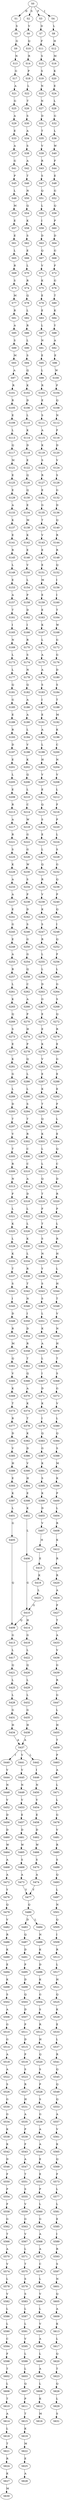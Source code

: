 strict digraph  {
	S0 -> S1 [ label = D ];
	S0 -> S2 [ label = S ];
	S0 -> S3 [ label = F ];
	S0 -> S4 [ label = I ];
	S1 -> S5 [ label = S ];
	S2 -> S6 [ label = V ];
	S3 -> S7 [ label = D ];
	S4 -> S8 [ label = L ];
	S5 -> S9 [ label = G ];
	S6 -> S10 [ label = Q ];
	S7 -> S11 [ label = F ];
	S8 -> S12 [ label = H ];
	S9 -> S13 [ label = N ];
	S10 -> S14 [ label = R ];
	S11 -> S15 [ label = S ];
	S12 -> S16 [ label = M ];
	S13 -> S17 [ label = G ];
	S14 -> S18 [ label = P ];
	S15 -> S19 [ label = S ];
	S16 -> S20 [ label = K ];
	S17 -> S21 [ label = A ];
	S18 -> S22 [ label = L ];
	S19 -> S23 [ label = N ];
	S20 -> S24 [ label = E ];
	S21 -> S25 [ label = G ];
	S22 -> S26 [ label = T ];
	S23 -> S27 [ label = N ];
	S24 -> S28 [ label = L ];
	S25 -> S29 [ label = A ];
	S26 -> S30 [ label = S ];
	S27 -> S31 [ label = D ];
	S28 -> S32 [ label = G ];
	S29 -> S33 [ label = E ];
	S30 -> S34 [ label = A ];
	S31 -> S35 [ label = T ];
	S32 -> S36 [ label = L ];
	S33 -> S37 [ label = A ];
	S34 -> S38 [ label = S ];
	S35 -> S39 [ label = V ];
	S36 -> S40 [ label = W ];
	S37 -> S41 [ label = G ];
	S38 -> S42 [ label = A ];
	S39 -> S43 [ label = R ];
	S40 -> S44 [ label = F ];
	S41 -> S45 [ label = P ];
	S42 -> S46 [ label = T ];
	S43 -> S47 [ label = S ];
	S44 -> S48 [ label = E ];
	S45 -> S49 [ label = L ];
	S46 -> S50 [ label = N ];
	S47 -> S51 [ label = Q ];
	S48 -> S52 [ label = G ];
	S49 -> S53 [ label = M ];
	S50 -> S54 [ label = Q ];
	S51 -> S55 [ label = L ];
	S52 -> S56 [ label = Q ];
	S53 -> S57 [ label = E ];
	S54 -> S58 [ label = K ];
	S55 -> S59 [ label = I ];
	S56 -> S60 [ label = P ];
	S57 -> S61 [ label = E ];
	S58 -> S62 [ label = S ];
	S59 -> S63 [ label = D ];
	S60 -> S64 [ label = D ];
	S61 -> S65 [ label = L ];
	S62 -> S66 [ label = E ];
	S63 -> S67 [ label = Q ];
	S64 -> S68 [ label = G ];
	S65 -> S69 [ label = R ];
	S66 -> S70 [ label = L ];
	S67 -> S71 [ label = V ];
	S68 -> S72 [ label = F ];
	S69 -> S73 [ label = S ];
	S70 -> S74 [ label = R ];
	S71 -> S75 [ label = K ];
	S72 -> S76 [ label = G ];
	S73 -> S77 [ label = M ];
	S74 -> S78 [ label = Q ];
	S75 -> S79 [ label = E ];
	S76 -> S80 [ label = T ];
	S77 -> S81 [ label = R ];
	S78 -> S82 [ label = L ];
	S79 -> S83 [ label = E ];
	S80 -> S84 [ label = K ];
	S81 -> S85 [ label = A ];
	S82 -> S86 [ label = R ];
	S83 -> S87 [ label = L ];
	S84 -> S88 [ label = Y ];
	S85 -> S89 [ label = S ];
	S86 -> S90 [ label = L ];
	S87 -> S91 [ label = N ];
	S88 -> S92 [ label = A ];
	S89 -> S93 [ label = M ];
	S90 -> S94 [ label = S ];
	S91 -> S95 [ label = E ];
	S92 -> S96 [ label = E ];
	S93 -> S97 [ label = A ];
	S94 -> S98 [ label = Q ];
	S95 -> S99 [ label = L ];
	S96 -> S100 [ label = W ];
	S97 -> S101 [ label = R ];
	S98 -> S102 [ label = K ];
	S99 -> S103 [ label = R ];
	S100 -> S104 [ label = P ];
	S101 -> S105 [ label = R ];
	S102 -> S106 [ label = D ];
	S103 -> S107 [ label = E ];
	S104 -> S108 [ label = Q ];
	S105 -> S109 [ label = E ];
	S106 -> S110 [ label = L ];
	S107 -> S111 [ label = S ];
	S108 -> S112 [ label = N ];
	S109 -> S113 [ label = L ];
	S110 -> S114 [ label = K ];
	S111 -> S115 [ label = A ];
	S112 -> S116 [ label = F ];
	S113 -> S117 [ label = Q ];
	S114 -> S118 [ label = D ];
	S115 -> S119 [ label = K ];
	S116 -> S120 [ label = D ];
	S117 -> S121 [ label = M ];
	S118 -> S122 [ label = E ];
	S119 -> S123 [ label = S ];
	S120 -> S124 [ label = V ];
	S121 -> S125 [ label = E ];
	S122 -> S126 [ label = Q ];
	S123 -> S127 [ label = R ];
	S124 -> S128 [ label = S ];
	S125 -> S129 [ label = E ];
	S126 -> S130 [ label = Q ];
	S127 -> S131 [ label = E ];
	S128 -> S132 [ label = G ];
	S129 -> S133 [ label = A ];
	S130 -> S134 [ label = E ];
	S131 -> S135 [ label = G ];
	S132 -> S136 [ label = D ];
	S133 -> S137 [ label = K ];
	S134 -> S138 [ label = M ];
	S135 -> S139 [ label = T ];
	S136 -> S140 [ label = Q ];
	S137 -> S141 [ label = E ];
	S138 -> S142 [ label = K ];
	S139 -> S143 [ label = V ];
	S140 -> S144 [ label = R ];
	S141 -> S145 [ label = R ];
	S142 -> S146 [ label = E ];
	S143 -> S147 [ label = E ];
	S144 -> S148 [ label = R ];
	S145 -> S149 [ label = L ];
	S146 -> S150 [ label = V ];
	S147 -> S151 [ label = E ];
	S148 -> S152 [ label = Q ];
	S149 -> S153 [ label = E ];
	S150 -> S154 [ label = L ];
	S151 -> S155 [ label = M ];
	S152 -> S156 [ label = I ];
	S153 -> S157 [ label = A ];
	S154 -> S158 [ label = P ];
	S155 -> S159 [ label = E ];
	S156 -> S160 [ label = I ];
	S157 -> S161 [ label = T ];
	S158 -> S162 [ label = D ];
	S159 -> S163 [ label = E ];
	S160 -> S164 [ label = T ];
	S161 -> S165 [ label = I ];
	S162 -> S166 [ label = I ];
	S163 -> S167 [ label = K ];
	S164 -> S168 [ label = W ];
	S165 -> S169 [ label = N ];
	S166 -> S170 [ label = R ];
	S167 -> S171 [ label = L ];
	S168 -> S172 [ label = G ];
	S169 -> S173 [ label = L ];
	S170 -> S174 [ label = S ];
	S171 -> S175 [ label = A ];
	S172 -> S176 [ label = G ];
	S173 -> S177 [ label = L ];
	S174 -> S178 [ label = N ];
	S175 -> S179 [ label = A ];
	S176 -> S180 [ label = D ];
	S177 -> S181 [ label = Q ];
	S178 -> S182 [ label = Q ];
	S179 -> S183 [ label = S ];
	S180 -> S184 [ label = S ];
	S181 -> S185 [ label = G ];
	S182 -> S186 [ label = A ];
	S183 -> S187 [ label = I ];
	S184 -> S188 [ label = T ];
	S185 -> S189 [ label = E ];
	S186 -> S190 [ label = A ];
	S187 -> S191 [ label = E ];
	S188 -> S192 [ label = M ];
	S189 -> S193 [ label = R ];
	S190 -> S194 [ label = L ];
	S191 -> S195 [ label = A ];
	S192 -> S196 [ label = K ];
	S193 -> S197 [ label = D ];
	S194 -> S198 [ label = V ];
	S195 -> S199 [ label = L ];
	S196 -> S200 [ label = C ];
	S197 -> S201 [ label = E ];
	S198 -> S202 [ label = K ];
	S199 -> S203 [ label = H ];
	S200 -> S204 [ label = N ];
	S201 -> S205 [ label = L ];
	S202 -> S206 [ label = Q ];
	S203 -> S207 [ label = V ];
	S204 -> S208 [ label = V ];
	S205 -> S209 [ label = E ];
	S206 -> S210 [ label = L ];
	S207 -> S211 [ label = E ];
	S208 -> S212 [ label = L ];
	S209 -> S213 [ label = R ];
	S210 -> S214 [ label = C ];
	S211 -> S215 [ label = Q ];
	S212 -> S216 [ label = F ];
	S213 -> S217 [ label = A ];
	S214 -> S218 [ label = W ];
	S215 -> S219 [ label = S ];
	S216 -> S220 [ label = P ];
	S217 -> S221 [ label = R ];
	S218 -> S222 [ label = G ];
	S219 -> S223 [ label = E ];
	S220 -> S224 [ label = L ];
	S221 -> S225 [ label = S ];
	S222 -> S226 [ label = G ];
	S223 -> S227 [ label = L ];
	S224 -> S228 [ label = S ];
	S225 -> S229 [ label = K ];
	S226 -> S230 [ label = W ];
	S227 -> S231 [ label = Q ];
	S228 -> S232 [ label = G ];
	S229 -> S233 [ label = A ];
	S230 -> S234 [ label = S ];
	S231 -> S235 [ label = R ];
	S232 -> S236 [ label = Q ];
	S233 -> S237 [ label = A ];
	S234 -> S238 [ label = P ];
	S235 -> S239 [ label = V ];
	S236 -> S240 [ label = P ];
	S237 -> S241 [ label = E ];
	S238 -> S242 [ label = D ];
	S239 -> S243 [ label = K ];
	S240 -> S244 [ label = Q ];
	S241 -> S245 [ label = G ];
	S242 -> S246 [ label = S ];
	S243 -> S247 [ label = S ];
	S244 -> S248 [ label = I ];
	S245 -> S249 [ label = E ];
	S246 -> S250 [ label = G ];
	S247 -> S251 [ label = R ];
	S248 -> S252 [ label = Q ];
	S249 -> S253 [ label = A ];
	S250 -> S254 [ label = G ];
	S251 -> S255 [ label = L ];
	S252 -> S256 [ label = F ];
	S253 -> S257 [ label = R ];
	S254 -> S258 [ label = Q ];
	S255 -> S259 [ label = L ];
	S256 -> S260 [ label = L ];
	S257 -> S261 [ label = L ];
	S258 -> S262 [ label = C ];
	S259 -> S263 [ label = D ];
	S260 -> S264 [ label = G ];
	S261 -> S265 [ label = K ];
	S262 -> S266 [ label = A ];
	S263 -> S267 [ label = G ];
	S264 -> S268 [ label = S ];
	S265 -> S269 [ label = Q ];
	S266 -> S270 [ label = P ];
	S267 -> S271 [ label = E ];
	S268 -> S272 [ label = Q ];
	S269 -> S273 [ label = S ];
	S270 -> S274 [ label = H ];
	S271 -> S275 [ label = E ];
	S272 -> S276 [ label = R ];
	S273 -> S277 [ label = E ];
	S274 -> S278 [ label = P ];
	S275 -> S279 [ label = K ];
	S276 -> S280 [ label = E ];
	S277 -> S281 [ label = K ];
	S278 -> S282 [ label = Q ];
	S279 -> S283 [ label = V ];
	S280 -> S284 [ label = G ];
	S281 -> S285 [ label = G ];
	S282 -> S286 [ label = L ];
	S283 -> S287 [ label = E ];
	S284 -> S288 [ label = E ];
	S285 -> S289 [ label = L ];
	S286 -> S290 [ label = L ];
	S287 -> S291 [ label = K ];
	S288 -> S292 [ label = E ];
	S289 -> S293 [ label = D ];
	S290 -> S294 [ label = S ];
	S291 -> S295 [ label = T ];
	S292 -> S296 [ label = F ];
	S293 -> S297 [ label = T ];
	S294 -> S298 [ label = T ];
	S295 -> S299 [ label = Q ];
	S296 -> S300 [ label = L ];
	S297 -> S301 [ label = V ];
	S298 -> S302 [ label = R ];
	S299 -> S303 [ label = K ];
	S300 -> S304 [ label = E ];
	S301 -> S305 [ label = T ];
	S302 -> S306 [ label = C ];
	S303 -> S307 [ label = L ];
	S304 -> S308 [ label = Q ];
	S305 -> S309 [ label = R ];
	S306 -> S310 [ label = C ];
	S307 -> S311 [ label = L ];
	S308 -> S312 [ label = C ];
	S309 -> S313 [ label = N ];
	S310 -> S314 [ label = A ];
	S311 -> S315 [ label = Q ];
	S312 -> S316 [ label = D ];
	S313 -> S317 [ label = F ];
	S314 -> S318 [ label = D ];
	S315 -> S319 [ label = T ];
	S316 -> S320 [ label = R ];
	S317 -> S321 [ label = L ];
	S318 -> S322 [ label = L ];
	S319 -> S323 [ label = F ];
	S320 -> S324 [ label = P ];
	S321 -> S325 [ label = K ];
	S322 -> S326 [ label = L ];
	S323 -> S327 [ label = T ];
	S324 -> S328 [ label = L ];
	S325 -> S329 [ label = L ];
	S326 -> S330 [ label = K ];
	S327 -> S331 [ label = S ];
	S328 -> S332 [ label = R ];
	S329 -> S333 [ label = K ];
	S330 -> S334 [ label = L ];
	S331 -> S335 [ label = N ];
	S332 -> S336 [ label = H ];
	S333 -> S337 [ label = T ];
	S334 -> S338 [ label = R ];
	S335 -> S339 [ label = Y ];
	S336 -> S340 [ label = L ];
	S337 -> S341 [ label = S ];
	S338 -> S342 [ label = T ];
	S339 -> S343 [ label = S ];
	S340 -> S344 [ label = H ];
	S341 -> S345 [ label = I ];
	S342 -> S346 [ label = N ];
	S343 -> S347 [ label = S ];
	S344 -> S348 [ label = T ];
	S345 -> S349 [ label = D ];
	S346 -> S350 [ label = I ];
	S347 -> S351 [ label = L ];
	S348 -> S352 [ label = V ];
	S349 -> S353 [ label = R ];
	S350 -> S354 [ label = D ];
	S351 -> S355 [ label = K ];
	S352 -> S356 [ label = N ];
	S353 -> S357 [ label = M ];
	S354 -> S358 [ label = R ];
	S355 -> S359 [ label = A ];
	S356 -> S360 [ label = H ];
	S357 -> S361 [ label = Q ];
	S358 -> S362 [ label = T ];
	S359 -> S363 [ label = L ];
	S360 -> S364 [ label = T ];
	S361 -> S365 [ label = V ];
	S362 -> S366 [ label = Q ];
	S363 -> S367 [ label = I ];
	S364 -> S368 [ label = S ];
	S365 -> S369 [ label = K ];
	S366 -> S370 [ label = A ];
	S367 -> S371 [ label = D ];
	S368 -> S372 [ label = G ];
	S369 -> S373 [ label = T ];
	S370 -> S374 [ label = K ];
	S371 -> S375 [ label = K ];
	S372 -> S376 [ label = V ];
	S373 -> S377 [ label = R ];
	S374 -> S378 [ label = T ];
	S375 -> S379 [ label = I ];
	S376 -> S380 [ label = L ];
	S377 -> S381 [ label = D ];
	S378 -> S382 [ label = K ];
	S379 -> S383 [ label = Q ];
	S380 -> S384 [ label = Q ];
	S381 -> S385 [ label = V ];
	S382 -> S386 [ label = D ];
	S383 -> S387 [ label = G ];
	S384 -> S388 [ label = S ];
	S385 -> S389 [ label = H ];
	S386 -> S390 [ label = V ];
	S387 -> S391 [ label = K ];
	S388 -> S392 [ label = M ];
	S389 -> S393 [ label = E ];
	S390 -> S394 [ label = H ];
	S391 -> S395 [ label = S ];
	S392 -> S396 [ label = K ];
	S393 -> S397 [ label = K ];
	S394 -> S398 [ label = E ];
	S395 -> S399 [ label = K ];
	S396 -> S400 [ label = P ];
	S397 -> S401 [ label = L ];
	S398 -> S402 [ label = K ];
	S399 -> S403 [ label = D ];
	S400 -> S404 [ label = L ];
	S401 -> S405 [ label = G ];
	S402 -> S406 [ label = L ];
	S403 -> S407 [ label = V ];
	S404 -> S408 [ label = R ];
	S405 -> S409 [ label = Q ];
	S406 -> S410 [ label = G ];
	S407 -> S411 [ label = H ];
	S408 -> S412 [ label = K ];
	S409 -> S413 [ label = G ];
	S410 -> S409 [ label = Q ];
	S410 -> S414 [ label = H ];
	S411 -> S415 [ label = E ];
	S412 -> S416 [ label = R ];
	S413 -> S417 [ label = L ];
	S414 -> S418 [ label = G ];
	S415 -> S419 [ label = K ];
	S416 -> S420 [ label = R ];
	S417 -> S421 [ label = Q ];
	S418 -> S422 [ label = L ];
	S419 -> S423 [ label = L ];
	S420 -> S424 [ label = A ];
	S421 -> S425 [ label = L ];
	S422 -> S426 [ label = Q ];
	S423 -> S410 [ label = G ];
	S424 -> S427 [ label = P ];
	S425 -> S428 [ label = L ];
	S426 -> S429 [ label = L ];
	S427 -> S430 [ label = T ];
	S428 -> S431 [ label = G ];
	S429 -> S432 [ label = L ];
	S430 -> S433 [ label = A ];
	S431 -> S434 [ label = H ];
	S432 -> S435 [ label = G ];
	S433 -> S436 [ label = V ];
	S434 -> S437 [ label = A ];
	S435 -> S438 [ label = H ];
	S436 -> S439 [ label = G ];
	S437 -> S440 [ label = I ];
	S437 -> S441 [ label = V ];
	S437 -> S442 [ label = L ];
	S438 -> S437 [ label = A ];
	S439 -> S443 [ label = R ];
	S440 -> S444 [ label = V ];
	S441 -> S445 [ label = V ];
	S442 -> S446 [ label = I ];
	S443 -> S447 [ label = G ];
	S444 -> S448 [ label = N ];
	S445 -> S449 [ label = N ];
	S446 -> S450 [ label = N ];
	S447 -> S451 [ label = L ];
	S448 -> S452 [ label = V ];
	S449 -> S453 [ label = V ];
	S450 -> S454 [ label = V ];
	S451 -> S455 [ label = H ];
	S452 -> S456 [ label = D ];
	S453 -> S457 [ label = E ];
	S454 -> S458 [ label = E ];
	S455 -> S459 [ label = T ];
	S456 -> S460 [ label = D ];
	S457 -> S461 [ label = D ];
	S458 -> S462 [ label = D ];
	S459 -> S463 [ label = P ];
	S460 -> S464 [ label = W ];
	S461 -> S465 [ label = W ];
	S462 -> S466 [ label = W ];
	S463 -> S467 [ label = A ];
	S464 -> S468 [ label = A ];
	S465 -> S469 [ label = S ];
	S466 -> S470 [ label = S ];
	S467 -> S471 [ label = L ];
	S468 -> S472 [ label = A ];
	S469 -> S473 [ label = A ];
	S470 -> S474 [ label = A ];
	S471 -> S475 [ label = L ];
	S472 -> S476 [ label = Y ];
	S473 -> S477 [ label = Y ];
	S474 -> S477 [ label = Y ];
	S475 -> S478 [ label = G ];
	S476 -> S479 [ label = Q ];
	S477 -> S480 [ label = Q ];
	S478 -> S481 [ label = V ];
	S479 -> S482 [ label = V ];
	S480 -> S483 [ label = D ];
	S480 -> S484 [ label = L ];
	S481 -> S485 [ label = R ];
	S482 -> S486 [ label = R ];
	S483 -> S487 [ label = Q ];
	S484 -> S488 [ label = N ];
	S485 -> S489 [ label = S ];
	S486 -> S490 [ label = K ];
	S487 -> S491 [ label = D ];
	S488 -> S492 [ label = K ];
	S489 -> S493 [ label = Q ];
	S490 -> S494 [ label = E ];
	S491 -> S495 [ label = P ];
	S492 -> S496 [ label = D ];
	S493 -> S497 [ label = L ];
	S494 -> S498 [ label = K ];
	S495 -> S499 [ label = D ];
	S496 -> S500 [ label = K ];
	S497 -> S501 [ label = N ];
	S498 -> S502 [ label = S ];
	S499 -> S503 [ label = Q ];
	S500 -> S504 [ label = G ];
	S501 -> S505 [ label = Q ];
	S502 -> S506 [ label = A ];
	S503 -> S507 [ label = D ];
	S504 -> S508 [ label = S ];
	S505 -> S509 [ label = I ];
	S506 -> S510 [ label = G ];
	S507 -> S511 [ label = P ];
	S508 -> S512 [ label = R ];
	S509 -> S513 [ label = R ];
	S510 -> S514 [ label = G ];
	S511 -> S515 [ label = D ];
	S512 -> S516 [ label = H ];
	S513 -> S517 [ label = L ];
	S514 -> S518 [ label = A ];
	S515 -> S519 [ label = P ];
	S516 -> S520 [ label = Q ];
	S517 -> S521 [ label = H ];
	S518 -> S522 [ label = A ];
	S519 -> S523 [ label = S ];
	S520 -> S524 [ label = S ];
	S521 -> S525 [ label = Q ];
	S522 -> S526 [ label = S ];
	S523 -> S527 [ label = R ];
	S524 -> S528 [ label = P ];
	S525 -> S529 [ label = K ];
	S526 -> S530 [ label = G ];
	S527 -> S531 [ label = H ];
	S528 -> S532 [ label = S ];
	S529 -> S533 [ label = E ];
	S530 -> S534 [ label = G ];
	S531 -> S535 [ label = A ];
	S532 -> S536 [ label = G ];
	S533 -> S537 [ label = L ];
	S534 -> S538 [ label = K ];
	S535 -> S539 [ label = P ];
	S536 -> S540 [ label = A ];
	S537 -> S541 [ label = R ];
	S538 -> S542 [ label = K ];
	S539 -> S543 [ label = F ];
	S540 -> S544 [ label = A ];
	S541 -> S545 [ label = Q ];
	S542 -> S546 [ label = D ];
	S543 -> S547 [ label = A ];
	S544 -> S548 [ label = E ];
	S545 -> S549 [ label = Q ];
	S546 -> S550 [ label = F ];
	S547 -> S551 [ label = T ];
	S548 -> S552 [ label = E ];
	S549 -> S553 [ label = Q ];
	S550 -> S554 [ label = P ];
	S551 -> S555 [ label = S ];
	S552 -> S556 [ label = P ];
	S553 -> S557 [ label = A ];
	S554 -> S558 [ label = F ];
	S555 -> S559 [ label = V ];
	S556 -> S560 [ label = L ];
	S557 -> S561 [ label = V ];
	S558 -> S562 [ label = G ];
	S559 -> S563 [ label = G ];
	S560 -> S564 [ label = G ];
	S561 -> S565 [ label = K ];
	S562 -> S566 [ label = T ];
	S563 -> S567 [ label = V ];
	S564 -> S568 [ label = A ];
	S565 -> S569 [ label = Q ];
	S566 -> S570 [ label = A ];
	S567 -> S571 [ label = L ];
	S568 -> S572 [ label = A ];
	S569 -> S573 [ label = F ];
	S570 -> S574 [ label = V ];
	S571 -> S575 [ label = T ];
	S572 -> S576 [ label = C ];
	S573 -> S577 [ label = L ];
	S574 -> S578 [ label = L ];
	S575 -> S579 [ label = S ];
	S576 -> S580 [ label = L ];
	S577 -> S581 [ label = L ];
	S578 -> S582 [ label = V ];
	S579 -> S583 [ label = S ];
	S580 -> S584 [ label = V ];
	S581 -> S585 [ label = E ];
	S582 -> S586 [ label = L ];
	S583 -> S587 [ label = L ];
	S584 -> S588 [ label = L ];
	S585 -> S589 [ label = I ];
	S586 -> S590 [ label = L ];
	S587 -> S591 [ label = L ];
	S588 -> S592 [ label = V ];
	S589 -> S593 [ label = R ];
	S590 -> S594 [ label = C ];
	S591 -> S595 [ label = V ];
	S592 -> S596 [ label = A ];
	S593 -> S597 [ label = S ];
	S594 -> S598 [ label = F ];
	S595 -> S599 [ label = L ];
	S596 -> S600 [ label = L ];
	S597 -> S601 [ label = N ];
	S598 -> S602 [ label = T ];
	S599 -> S603 [ label = L ];
	S600 -> S604 [ label = A ];
	S601 -> S605 [ label = Q ];
	S602 -> S606 [ label = L ];
	S603 -> S607 [ label = Q ];
	S604 -> S608 [ label = L ];
	S605 -> S609 [ label = A ];
	S606 -> S610 [ label = T ];
	S607 -> S611 [ label = P ];
	S608 -> S612 [ label = K ];
	S609 -> S613 [ label = K ];
	S610 -> S614 [ label = A ];
	S611 -> S615 [ label = T ];
	S612 -> S616 [ label = M ];
	S613 -> S617 [ label = L ];
	S614 -> S618 [ label = L ];
	S615 -> S619 [ label = K ];
	S617 -> S620 [ label = Q ];
	S618 -> S621 [ label = T ];
	S619 -> S622 [ label = M ];
	S620 -> S623 [ label = T ];
	S621 -> S624 [ label = R ];
	S622 -> S625 [ label = E ];
	S623 -> S626 [ label = Q ];
	S624 -> S627 [ label = K ];
	S625 -> S628 [ label = A ];
	S626 -> S629 [ label = L ];
	S627 -> S630 [ label = M ];
	S629 -> S631 [ label = S ];
}
